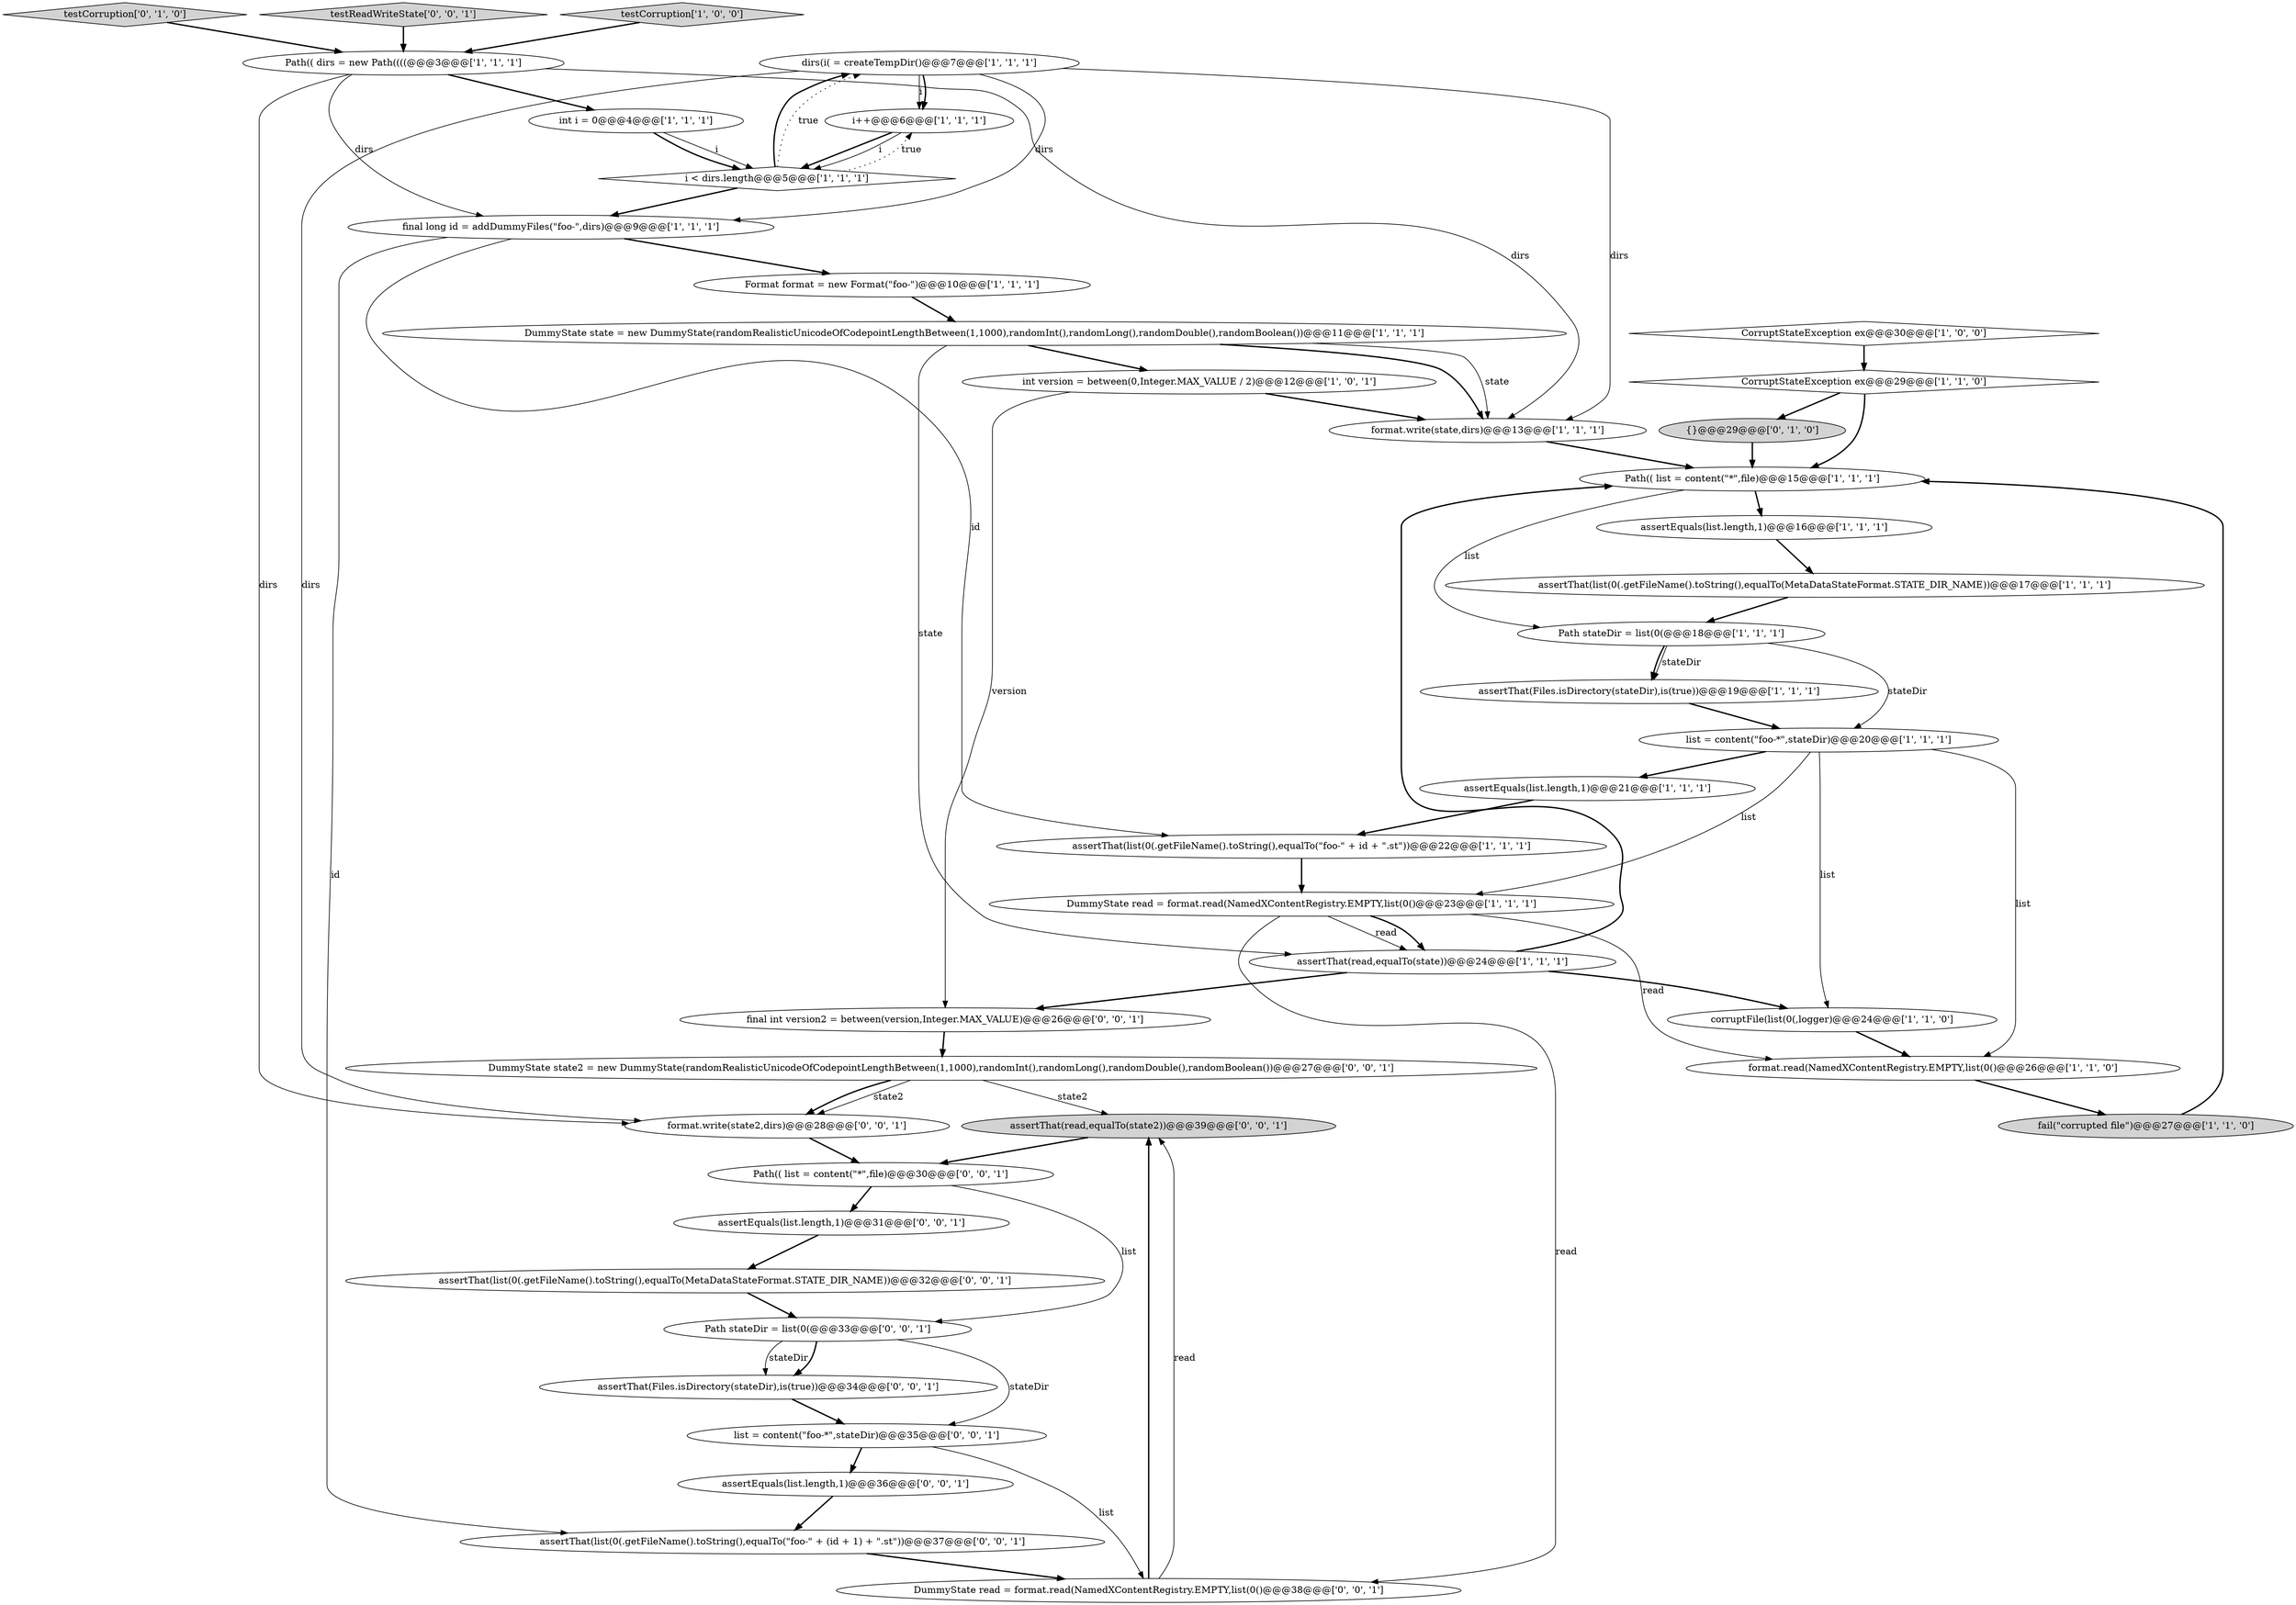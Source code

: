 digraph {
14 [style = filled, label = "int version = between(0,Integer.MAX_VALUE / 2)@@@12@@@['1', '0', '1']", fillcolor = white, shape = ellipse image = "AAA0AAABBB1BBB"];
23 [style = filled, label = "dirs(i( = createTempDir()@@@7@@@['1', '1', '1']", fillcolor = white, shape = ellipse image = "AAA0AAABBB1BBB"];
26 [style = filled, label = "testCorruption['0', '1', '0']", fillcolor = lightgray, shape = diamond image = "AAA0AAABBB2BBB"];
0 [style = filled, label = "DummyState state = new DummyState(randomRealisticUnicodeOfCodepointLengthBetween(1,1000),randomInt(),randomLong(),randomDouble(),randomBoolean())@@@11@@@['1', '1', '1']", fillcolor = white, shape = ellipse image = "AAA0AAABBB1BBB"];
35 [style = filled, label = "testReadWriteState['0', '0', '1']", fillcolor = lightgray, shape = diamond image = "AAA0AAABBB3BBB"];
8 [style = filled, label = "Path stateDir = list(0(@@@18@@@['1', '1', '1']", fillcolor = white, shape = ellipse image = "AAA0AAABBB1BBB"];
25 [style = filled, label = "corruptFile(list(0(,logger)@@@24@@@['1', '1', '0']", fillcolor = white, shape = ellipse image = "AAA0AAABBB1BBB"];
17 [style = filled, label = "testCorruption['1', '0', '0']", fillcolor = lightgray, shape = diamond image = "AAA0AAABBB1BBB"];
16 [style = filled, label = "DummyState read = format.read(NamedXContentRegistry.EMPTY,list(0()@@@23@@@['1', '1', '1']", fillcolor = white, shape = ellipse image = "AAA0AAABBB1BBB"];
7 [style = filled, label = "i++@@@6@@@['1', '1', '1']", fillcolor = white, shape = ellipse image = "AAA0AAABBB1BBB"];
28 [style = filled, label = "list = content(\"foo-*\",stateDir)@@@35@@@['0', '0', '1']", fillcolor = white, shape = ellipse image = "AAA0AAABBB3BBB"];
20 [style = filled, label = "final long id = addDummyFiles(\"foo-\",dirs)@@@9@@@['1', '1', '1']", fillcolor = white, shape = ellipse image = "AAA0AAABBB1BBB"];
15 [style = filled, label = "format.write(state,dirs)@@@13@@@['1', '1', '1']", fillcolor = white, shape = ellipse image = "AAA0AAABBB1BBB"];
39 [style = filled, label = "Path stateDir = list(0(@@@33@@@['0', '0', '1']", fillcolor = white, shape = ellipse image = "AAA0AAABBB3BBB"];
13 [style = filled, label = "assertThat(list(0(.getFileName().toString(),equalTo(MetaDataStateFormat.STATE_DIR_NAME))@@@17@@@['1', '1', '1']", fillcolor = white, shape = ellipse image = "AAA0AAABBB1BBB"];
37 [style = filled, label = "assertEquals(list.length,1)@@@36@@@['0', '0', '1']", fillcolor = white, shape = ellipse image = "AAA0AAABBB3BBB"];
36 [style = filled, label = "assertEquals(list.length,1)@@@31@@@['0', '0', '1']", fillcolor = white, shape = ellipse image = "AAA0AAABBB3BBB"];
41 [style = filled, label = "assertThat(read,equalTo(state2))@@@39@@@['0', '0', '1']", fillcolor = lightgray, shape = ellipse image = "AAA0AAABBB3BBB"];
12 [style = filled, label = "Format format = new Format(\"foo-\")@@@10@@@['1', '1', '1']", fillcolor = white, shape = ellipse image = "AAA0AAABBB1BBB"];
4 [style = filled, label = "assertThat(Files.isDirectory(stateDir),is(true))@@@19@@@['1', '1', '1']", fillcolor = white, shape = ellipse image = "AAA0AAABBB1BBB"];
5 [style = filled, label = "format.read(NamedXContentRegistry.EMPTY,list(0()@@@26@@@['1', '1', '0']", fillcolor = white, shape = ellipse image = "AAA0AAABBB1BBB"];
3 [style = filled, label = "assertThat(read,equalTo(state))@@@24@@@['1', '1', '1']", fillcolor = white, shape = ellipse image = "AAA0AAABBB1BBB"];
11 [style = filled, label = "assertEquals(list.length,1)@@@16@@@['1', '1', '1']", fillcolor = white, shape = ellipse image = "AAA0AAABBB1BBB"];
27 [style = filled, label = "{}@@@29@@@['0', '1', '0']", fillcolor = lightgray, shape = ellipse image = "AAA0AAABBB2BBB"];
9 [style = filled, label = "Path(( dirs = new Path((((@@@3@@@['1', '1', '1']", fillcolor = white, shape = ellipse image = "AAA0AAABBB1BBB"];
40 [style = filled, label = "assertThat(Files.isDirectory(stateDir),is(true))@@@34@@@['0', '0', '1']", fillcolor = white, shape = ellipse image = "AAA0AAABBB3BBB"];
24 [style = filled, label = "list = content(\"foo-*\",stateDir)@@@20@@@['1', '1', '1']", fillcolor = white, shape = ellipse image = "AAA0AAABBB1BBB"];
31 [style = filled, label = "assertThat(list(0(.getFileName().toString(),equalTo(MetaDataStateFormat.STATE_DIR_NAME))@@@32@@@['0', '0', '1']", fillcolor = white, shape = ellipse image = "AAA0AAABBB3BBB"];
21 [style = filled, label = "CorruptStateException ex@@@29@@@['1', '1', '0']", fillcolor = white, shape = diamond image = "AAA0AAABBB1BBB"];
32 [style = filled, label = "DummyState state2 = new DummyState(randomRealisticUnicodeOfCodepointLengthBetween(1,1000),randomInt(),randomLong(),randomDouble(),randomBoolean())@@@27@@@['0', '0', '1']", fillcolor = white, shape = ellipse image = "AAA0AAABBB3BBB"];
34 [style = filled, label = "final int version2 = between(version,Integer.MAX_VALUE)@@@26@@@['0', '0', '1']", fillcolor = white, shape = ellipse image = "AAA0AAABBB3BBB"];
29 [style = filled, label = "DummyState read = format.read(NamedXContentRegistry.EMPTY,list(0()@@@38@@@['0', '0', '1']", fillcolor = white, shape = ellipse image = "AAA0AAABBB3BBB"];
1 [style = filled, label = "CorruptStateException ex@@@30@@@['1', '0', '0']", fillcolor = white, shape = diamond image = "AAA0AAABBB1BBB"];
2 [style = filled, label = "assertEquals(list.length,1)@@@21@@@['1', '1', '1']", fillcolor = white, shape = ellipse image = "AAA0AAABBB1BBB"];
10 [style = filled, label = "Path(( list = content(\"*\",file)@@@15@@@['1', '1', '1']", fillcolor = white, shape = ellipse image = "AAA0AAABBB1BBB"];
19 [style = filled, label = "int i = 0@@@4@@@['1', '1', '1']", fillcolor = white, shape = ellipse image = "AAA0AAABBB1BBB"];
18 [style = filled, label = "i < dirs.length@@@5@@@['1', '1', '1']", fillcolor = white, shape = diamond image = "AAA0AAABBB1BBB"];
38 [style = filled, label = "format.write(state2,dirs)@@@28@@@['0', '0', '1']", fillcolor = white, shape = ellipse image = "AAA0AAABBB3BBB"];
22 [style = filled, label = "assertThat(list(0(.getFileName().toString(),equalTo(\"foo-\" + id + \".st\"))@@@22@@@['1', '1', '1']", fillcolor = white, shape = ellipse image = "AAA0AAABBB1BBB"];
30 [style = filled, label = "Path(( list = content(\"*\",file)@@@30@@@['0', '0', '1']", fillcolor = white, shape = ellipse image = "AAA0AAABBB3BBB"];
33 [style = filled, label = "assertThat(list(0(.getFileName().toString(),equalTo(\"foo-\" + (id + 1) + \".st\"))@@@37@@@['0', '0', '1']", fillcolor = white, shape = ellipse image = "AAA0AAABBB3BBB"];
6 [style = filled, label = "fail(\"corrupted file\")@@@27@@@['1', '1', '0']", fillcolor = lightgray, shape = ellipse image = "AAA0AAABBB1BBB"];
9->19 [style = bold, label=""];
12->0 [style = bold, label=""];
3->10 [style = bold, label=""];
20->22 [style = solid, label="id"];
16->3 [style = solid, label="read"];
32->38 [style = solid, label="state2"];
32->38 [style = bold, label=""];
0->15 [style = solid, label="state"];
18->20 [style = bold, label=""];
23->38 [style = solid, label="dirs"];
8->4 [style = bold, label=""];
41->30 [style = bold, label=""];
23->15 [style = solid, label="dirs"];
24->2 [style = bold, label=""];
16->5 [style = solid, label="read"];
7->18 [style = bold, label=""];
24->25 [style = solid, label="list"];
1->21 [style = bold, label=""];
39->28 [style = solid, label="stateDir"];
14->34 [style = solid, label="version"];
40->28 [style = bold, label=""];
22->16 [style = bold, label=""];
18->23 [style = dotted, label="true"];
37->33 [style = bold, label=""];
10->8 [style = solid, label="list"];
29->41 [style = bold, label=""];
10->11 [style = bold, label=""];
9->15 [style = solid, label="dirs"];
26->9 [style = bold, label=""];
32->41 [style = solid, label="state2"];
39->40 [style = solid, label="stateDir"];
21->10 [style = bold, label=""];
38->30 [style = bold, label=""];
6->10 [style = bold, label=""];
23->20 [style = solid, label="dirs"];
8->24 [style = solid, label="stateDir"];
9->20 [style = solid, label="dirs"];
4->24 [style = bold, label=""];
23->7 [style = solid, label="i"];
30->39 [style = solid, label="list"];
20->33 [style = solid, label="id"];
0->15 [style = bold, label=""];
25->5 [style = bold, label=""];
18->7 [style = dotted, label="true"];
36->31 [style = bold, label=""];
16->3 [style = bold, label=""];
16->29 [style = solid, label="read"];
28->37 [style = bold, label=""];
27->10 [style = bold, label=""];
2->22 [style = bold, label=""];
17->9 [style = bold, label=""];
0->3 [style = solid, label="state"];
3->25 [style = bold, label=""];
11->13 [style = bold, label=""];
23->7 [style = bold, label=""];
19->18 [style = solid, label="i"];
21->27 [style = bold, label=""];
29->41 [style = solid, label="read"];
39->40 [style = bold, label=""];
13->8 [style = bold, label=""];
28->29 [style = solid, label="list"];
31->39 [style = bold, label=""];
0->14 [style = bold, label=""];
35->9 [style = bold, label=""];
14->15 [style = bold, label=""];
19->18 [style = bold, label=""];
30->36 [style = bold, label=""];
15->10 [style = bold, label=""];
20->12 [style = bold, label=""];
33->29 [style = bold, label=""];
8->4 [style = solid, label="stateDir"];
3->34 [style = bold, label=""];
5->6 [style = bold, label=""];
24->16 [style = solid, label="list"];
18->23 [style = bold, label=""];
24->5 [style = solid, label="list"];
34->32 [style = bold, label=""];
9->38 [style = solid, label="dirs"];
7->18 [style = solid, label="i"];
}
